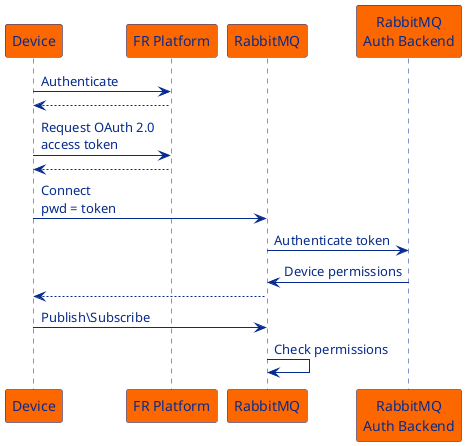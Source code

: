 @startuml

skinparam sequence {
    ArrowFontColor #062b8c
    ArrowColor #062b8c
    LifeLineBorderColor #062b8c

    ParticipantBorderColor #062b8c
    ParticipantBackgroundColor #fc6700
    ParticipantFontColor #062b8c

    ActorBorderColor #062b8c
    ActorBackgroundColor #fc6700
    ActorFontColor #062b8c
}

participant Device as dv
participant "FR Platform" as fr
participant "RabbitMQ" as rb
participant "RabbitMQ\nAuth Backend" as be

dv -> fr : Authenticate
dv <-- fr
dv -> fr : Request OAuth 2.0\naccess token
dv <-- fr
dv -> rb: Connect\npwd = token
rb -> be : Authenticate token
rb <- be: Device permissions
dv <-- rb
dv -> rb: Publish\Subscribe
rb -> rb: Check permissions

@enduml